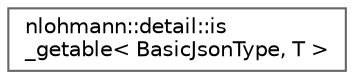 digraph "类继承关系图"
{
 // LATEX_PDF_SIZE
  bgcolor="transparent";
  edge [fontname=Helvetica,fontsize=10,labelfontname=Helvetica,labelfontsize=10];
  node [fontname=Helvetica,fontsize=10,shape=box,height=0.2,width=0.4];
  rankdir="LR";
  Node0 [id="Node000000",label="nlohmann::detail::is\l_getable\< BasicJsonType, T \>",height=0.2,width=0.4,color="grey40", fillcolor="white", style="filled",URL="$structnlohmann_1_1detail_1_1is__getable.html",tooltip=" "];
}
